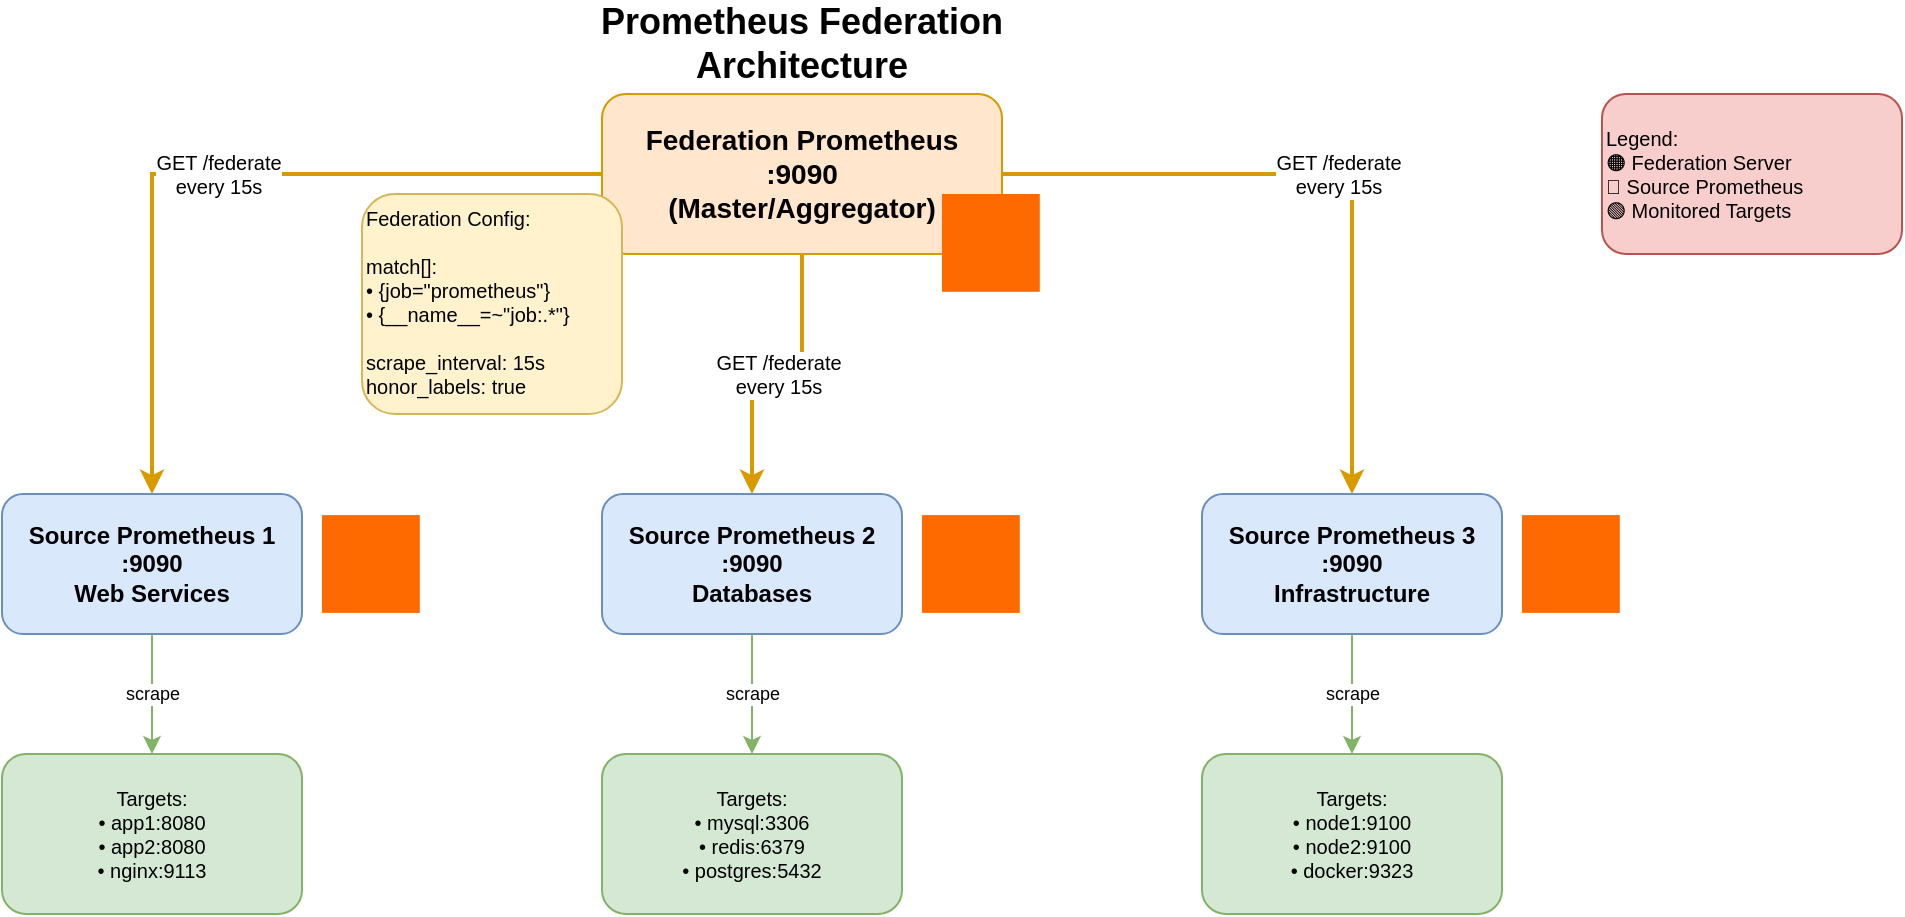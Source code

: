 <mxfile version="27.1.6">
  <diagram name="Prometheus Federation" id="prometheus-federation">
    <mxGraphModel dx="1426" dy="709" grid="1" gridSize="10" guides="1" tooltips="1" connect="1" arrows="1" fold="1" page="1" pageScale="1" pageWidth="1169" pageHeight="827" math="0" shadow="0">
      <root>
        <mxCell id="0" />
        <mxCell id="1" parent="0" />
        <mxCell id="federation-server" value="Federation Prometheus&#xa;:9090&#xa;(Master/Aggregator)" style="rounded=1;whiteSpace=wrap;html=1;fillColor=#FFE6CC;strokeColor=#D79B00;fontSize=14;fontStyle=1;" parent="1" vertex="1">
          <mxGeometry x="450" y="50" width="200" height="80" as="geometry" />
        </mxCell>
        <mxCell id="source-prom-1" value="Source Prometheus 1&#xa;:9090&#xa;Web Services" style="rounded=1;whiteSpace=wrap;html=1;fillColor=#DAE8FC;strokeColor=#6C8EBF;fontSize=12;fontStyle=1;" parent="1" vertex="1">
          <mxGeometry x="150" y="250" width="150" height="70" as="geometry" />
        </mxCell>
        <mxCell id="source-prom-2" value="Source Prometheus 2&#xa;:9090&#xa;Databases" style="rounded=1;whiteSpace=wrap;html=1;fillColor=#DAE8FC;strokeColor=#6C8EBF;fontSize=12;fontStyle=1;" parent="1" vertex="1">
          <mxGeometry x="450" y="250" width="150" height="70" as="geometry" />
        </mxCell>
        <mxCell id="source-prom-3" value="Source Prometheus 3&#xa;:9090&#xa;Infrastructure" style="rounded=1;whiteSpace=wrap;html=1;fillColor=#DAE8FC;strokeColor=#6C8EBF;fontSize=12;fontStyle=1;" parent="1" vertex="1">
          <mxGeometry x="750" y="250" width="150" height="70" as="geometry" />
        </mxCell>
        <mxCell id="arrow-1" value="GET /federate&#xa;every 15s" style="edgeStyle=orthogonalEdgeStyle;rounded=0;orthogonalLoop=1;jettySize=auto;html=1;strokeColor=#D79B00;strokeWidth=2;fontSize=10;" parent="1" source="federation-server" target="source-prom-1" edge="1">
          <mxGeometry relative="1" as="geometry" />
        </mxCell>
        <mxCell id="arrow-2" value="GET /federate&#xa;every 15s" style="edgeStyle=orthogonalEdgeStyle;rounded=0;orthogonalLoop=1;jettySize=auto;html=1;strokeColor=#D79B00;strokeWidth=2;fontSize=10;" parent="1" source="federation-server" target="source-prom-2" edge="1">
          <mxGeometry relative="1" as="geometry" />
        </mxCell>
        <mxCell id="arrow-3" value="GET /federate&#xa;every 15s" style="edgeStyle=orthogonalEdgeStyle;rounded=0;orthogonalLoop=1;jettySize=auto;html=1;strokeColor=#D79B00;strokeWidth=2;fontSize=10;" parent="1" source="federation-server" target="source-prom-3" edge="1">
          <mxGeometry relative="1" as="geometry" />
        </mxCell>
        <mxCell id="targets-1" value="Targets:&#xa;• app1:8080&#xa;• app2:8080&#xa;• nginx:9113" style="rounded=1;whiteSpace=wrap;html=1;fillColor=#D5E8D4;strokeColor=#82B366;fontSize=10;" parent="1" vertex="1">
          <mxGeometry x="150" y="380" width="150" height="80" as="geometry" />
        </mxCell>
        <mxCell id="targets-2" value="Targets:&#xa;• mysql:3306&#xa;• redis:6379&#xa;• postgres:5432" style="rounded=1;whiteSpace=wrap;html=1;fillColor=#D5E8D4;strokeColor=#82B366;fontSize=10;" parent="1" vertex="1">
          <mxGeometry x="450" y="380" width="150" height="80" as="geometry" />
        </mxCell>
        <mxCell id="targets-3" value="Targets:&#xa;• node1:9100&#xa;• node2:9100&#xa;• docker:9323" style="rounded=1;whiteSpace=wrap;html=1;fillColor=#D5E8D4;strokeColor=#82B366;fontSize=10;" parent="1" vertex="1">
          <mxGeometry x="750" y="380" width="150" height="80" as="geometry" />
        </mxCell>
        <mxCell id="target-arrow-1" value="scrape" style="edgeStyle=orthogonalEdgeStyle;rounded=0;orthogonalLoop=1;jettySize=auto;html=1;strokeColor=#82B366;strokeWidth=1;fontSize=9;" parent="1" source="source-prom-1" target="targets-1" edge="1">
          <mxGeometry relative="1" as="geometry" />
        </mxCell>
        <mxCell id="target-arrow-2" value="scrape" style="edgeStyle=orthogonalEdgeStyle;rounded=0;orthogonalLoop=1;jettySize=auto;html=1;strokeColor=#82B366;strokeWidth=1;fontSize=9;" parent="1" source="source-prom-2" target="targets-2" edge="1">
          <mxGeometry relative="1" as="geometry" />
        </mxCell>
        <mxCell id="target-arrow-3" value="scrape" style="edgeStyle=orthogonalEdgeStyle;rounded=0;orthogonalLoop=1;jettySize=auto;html=1;strokeColor=#82B366;strokeWidth=1;fontSize=9;" parent="1" source="source-prom-3" target="targets-3" edge="1">
          <mxGeometry relative="1" as="geometry" />
        </mxCell>
        <mxCell id="config-box" value="Federation Config:&#xa;&#xa;match[]:&#xa;• {job=&quot;prometheus&quot;}&#xa;• {__name__=~&quot;job:.*&quot;}&#xa;&#xa;scrape_interval: 15s&#xa;honor_labels: true" style="rounded=1;whiteSpace=wrap;html=1;fillColor=#FFF2CC;strokeColor=#D6B656;fontSize=10;align=left;verticalAlign=top;" parent="1" vertex="1">
          <mxGeometry x="330" y="100" width="130" height="110" as="geometry" />
        </mxCell>
        <mxCell id="title" value="Prometheus Federation Architecture" style="text;html=1;strokeColor=none;fillColor=none;align=center;verticalAlign=middle;whiteSpace=wrap;rounded=0;fontSize=18;fontStyle=1;" parent="1" vertex="1">
          <mxGeometry x="400" y="10" width="300" height="30" as="geometry" />
        </mxCell>
        <mxCell id="legend" value="Legend:&#xa;🟠 Federation Server&#xa;🔵 Source Prometheus&#xa;🟢 Monitored Targets" style="rounded=1;whiteSpace=wrap;html=1;fillColor=#F8CECC;strokeColor=#B85450;fontSize=10;align=left;" parent="1" vertex="1">
          <mxGeometry x="950" y="50" width="150" height="80" as="geometry" />
        </mxCell>
        <mxCell id="Hr5k4QWM6j3Gn2mOS4Nw-1" value="" style="points=[];aspect=fixed;html=1;align=center;shadow=0;dashed=0;fillColor=#FF6A00;strokeColor=none;shape=mxgraph.alibaba_cloud.prometheus;" vertex="1" parent="1">
          <mxGeometry x="620" y="100" width="48.9" height="48.9" as="geometry" />
        </mxCell>
        <mxCell id="Hr5k4QWM6j3Gn2mOS4Nw-2" value="" style="points=[];aspect=fixed;html=1;align=center;shadow=0;dashed=0;fillColor=#FF6A00;strokeColor=none;shape=mxgraph.alibaba_cloud.prometheus;" vertex="1" parent="1">
          <mxGeometry x="910" y="260.55" width="48.9" height="48.9" as="geometry" />
        </mxCell>
        <mxCell id="Hr5k4QWM6j3Gn2mOS4Nw-3" value="" style="points=[];aspect=fixed;html=1;align=center;shadow=0;dashed=0;fillColor=#FF6A00;strokeColor=none;shape=mxgraph.alibaba_cloud.prometheus;" vertex="1" parent="1">
          <mxGeometry x="610" y="260.55" width="48.9" height="48.9" as="geometry" />
        </mxCell>
        <mxCell id="Hr5k4QWM6j3Gn2mOS4Nw-4" value="" style="points=[];aspect=fixed;html=1;align=center;shadow=0;dashed=0;fillColor=#FF6A00;strokeColor=none;shape=mxgraph.alibaba_cloud.prometheus;" vertex="1" parent="1">
          <mxGeometry x="310" y="260.55" width="48.9" height="48.9" as="geometry" />
        </mxCell>
      </root>
    </mxGraphModel>
  </diagram>
</mxfile>
